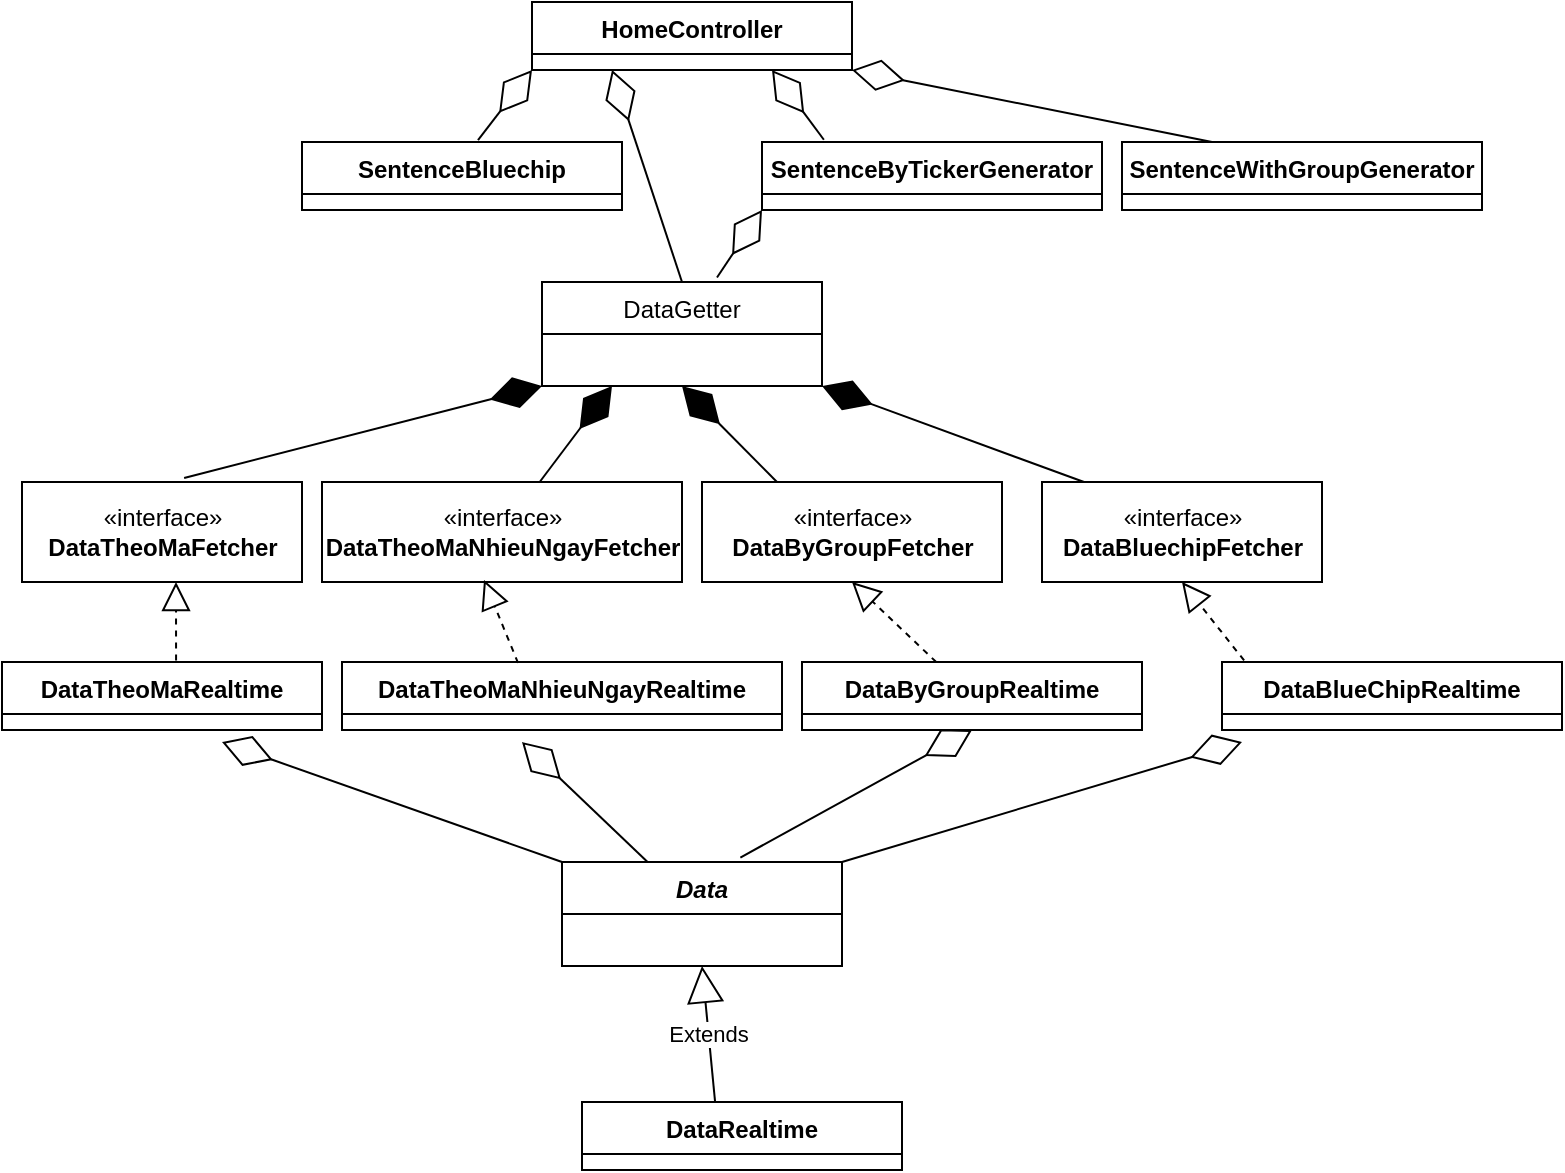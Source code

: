 <mxfile version="14.1.1" type="github">
  <diagram id="wFXlAkj7J1B8MkQOnV6k" name="Page-1">
    <mxGraphModel dx="1022" dy="706" grid="1" gridSize="10" guides="1" tooltips="1" connect="1" arrows="1" fold="1" page="1" pageScale="1" pageWidth="850" pageHeight="1100" math="0" shadow="0">
      <root>
        <mxCell id="0" />
        <mxCell id="1" parent="0" />
        <mxCell id="dCWlFAHHSL4dB9tLSZ9Q-2" value="DataGetter" style="swimlane;fontStyle=0;childLayout=stackLayout;horizontal=1;startSize=26;fillColor=none;horizontalStack=0;resizeParent=1;resizeParentMax=0;resizeLast=0;collapsible=1;marginBottom=0;" parent="1" vertex="1">
          <mxGeometry x="350" y="550" width="140" height="52" as="geometry" />
        </mxCell>
        <mxCell id="dCWlFAHHSL4dB9tLSZ9Q-6" value="«interface»&lt;br&gt;&lt;b&gt;DataTheoMaFetcher&lt;/b&gt;" style="html=1;" parent="1" vertex="1">
          <mxGeometry x="90" y="650" width="140" height="50" as="geometry" />
        </mxCell>
        <mxCell id="dCWlFAHHSL4dB9tLSZ9Q-7" value="«interface»&lt;br&gt;&lt;b&gt;DataTheoMaNhieuNgayFetcher&lt;/b&gt;" style="html=1;" parent="1" vertex="1">
          <mxGeometry x="240" y="650" width="180" height="50" as="geometry" />
        </mxCell>
        <mxCell id="dCWlFAHHSL4dB9tLSZ9Q-8" value="«interface»&lt;br&gt;&lt;b&gt;DataByGroupFetcher&lt;/b&gt;" style="html=1;" parent="1" vertex="1">
          <mxGeometry x="430" y="650" width="150" height="50" as="geometry" />
        </mxCell>
        <mxCell id="dCWlFAHHSL4dB9tLSZ9Q-9" value="«interface»&lt;br&gt;&lt;b&gt;DataBluechipFetcher&lt;br&gt;&lt;/b&gt;" style="html=1;" parent="1" vertex="1">
          <mxGeometry x="600" y="650" width="140" height="50" as="geometry" />
        </mxCell>
        <mxCell id="dCWlFAHHSL4dB9tLSZ9Q-15" value="DataTheoMaRealtime" style="swimlane;fontStyle=1;align=center;verticalAlign=top;childLayout=stackLayout;horizontal=1;startSize=26;horizontalStack=0;resizeParent=1;resizeParentMax=0;resizeLast=0;collapsible=1;marginBottom=0;" parent="1" vertex="1">
          <mxGeometry x="80" y="740" width="160" height="34" as="geometry" />
        </mxCell>
        <mxCell id="dCWlFAHHSL4dB9tLSZ9Q-19" value="DataTheoMaNhieuNgayRealtime" style="swimlane;fontStyle=1;align=center;verticalAlign=top;childLayout=stackLayout;horizontal=1;startSize=26;horizontalStack=0;resizeParent=1;resizeParentMax=0;resizeLast=0;collapsible=1;marginBottom=0;" parent="1" vertex="1">
          <mxGeometry x="250" y="740" width="220" height="34" as="geometry" />
        </mxCell>
        <mxCell id="dCWlFAHHSL4dB9tLSZ9Q-23" value="DataByGroupRealtime" style="swimlane;fontStyle=1;align=center;verticalAlign=top;childLayout=stackLayout;horizontal=1;startSize=26;horizontalStack=0;resizeParent=1;resizeParentMax=0;resizeLast=0;collapsible=1;marginBottom=0;" parent="1" vertex="1">
          <mxGeometry x="480" y="740" width="170" height="34" as="geometry" />
        </mxCell>
        <mxCell id="dCWlFAHHSL4dB9tLSZ9Q-27" value="DataBlueChipRealtime" style="swimlane;fontStyle=1;align=center;verticalAlign=top;childLayout=stackLayout;horizontal=1;startSize=26;horizontalStack=0;resizeParent=1;resizeParentMax=0;resizeLast=0;collapsible=1;marginBottom=0;" parent="1" vertex="1">
          <mxGeometry x="690" y="740" width="170" height="34" as="geometry" />
        </mxCell>
        <mxCell id="dCWlFAHHSL4dB9tLSZ9Q-31" value="" style="endArrow=block;dashed=1;endFill=0;endSize=12;html=1;entryX=0.55;entryY=1;entryDx=0;entryDy=0;entryPerimeter=0;exitX=0.544;exitY=-0.023;exitDx=0;exitDy=0;exitPerimeter=0;" parent="1" source="dCWlFAHHSL4dB9tLSZ9Q-15" target="dCWlFAHHSL4dB9tLSZ9Q-6" edge="1">
          <mxGeometry width="160" relative="1" as="geometry">
            <mxPoint x="130" y="720" as="sourcePoint" />
            <mxPoint x="290" y="720" as="targetPoint" />
          </mxGeometry>
        </mxCell>
        <mxCell id="dCWlFAHHSL4dB9tLSZ9Q-32" value="" style="endArrow=block;dashed=1;endFill=0;endSize=12;html=1;entryX=0.45;entryY=0.98;entryDx=0;entryDy=0;entryPerimeter=0;exitX=0.4;exitY=0.012;exitDx=0;exitDy=0;exitPerimeter=0;" parent="1" source="dCWlFAHHSL4dB9tLSZ9Q-19" target="dCWlFAHHSL4dB9tLSZ9Q-7" edge="1">
          <mxGeometry width="160" relative="1" as="geometry">
            <mxPoint x="177.04" y="748.022" as="sourcePoint" />
            <mxPoint x="177" y="710" as="targetPoint" />
          </mxGeometry>
        </mxCell>
        <mxCell id="dCWlFAHHSL4dB9tLSZ9Q-33" value="" style="endArrow=block;dashed=1;endFill=0;endSize=12;html=1;entryX=0.5;entryY=1;entryDx=0;entryDy=0;" parent="1" source="dCWlFAHHSL4dB9tLSZ9Q-23" target="dCWlFAHHSL4dB9tLSZ9Q-8" edge="1">
          <mxGeometry width="160" relative="1" as="geometry">
            <mxPoint x="348" y="751.032" as="sourcePoint" />
            <mxPoint x="331" y="709" as="targetPoint" />
          </mxGeometry>
        </mxCell>
        <mxCell id="dCWlFAHHSL4dB9tLSZ9Q-34" value="" style="endArrow=block;dashed=1;endFill=0;endSize=12;html=1;entryX=0.5;entryY=1;entryDx=0;entryDy=0;exitX=0.065;exitY=-0.023;exitDx=0;exitDy=0;exitPerimeter=0;" parent="1" source="dCWlFAHHSL4dB9tLSZ9Q-27" target="dCWlFAHHSL4dB9tLSZ9Q-9" edge="1">
          <mxGeometry width="160" relative="1" as="geometry">
            <mxPoint x="543.916" y="750" as="sourcePoint" />
            <mxPoint x="515" y="710" as="targetPoint" />
          </mxGeometry>
        </mxCell>
        <mxCell id="dCWlFAHHSL4dB9tLSZ9Q-35" value="" style="endArrow=diamondThin;endFill=1;endSize=24;html=1;entryX=0;entryY=1;entryDx=0;entryDy=0;exitX=0.579;exitY=-0.04;exitDx=0;exitDy=0;exitPerimeter=0;" parent="1" source="dCWlFAHHSL4dB9tLSZ9Q-6" target="dCWlFAHHSL4dB9tLSZ9Q-2" edge="1">
          <mxGeometry width="160" relative="1" as="geometry">
            <mxPoint x="150" y="620" as="sourcePoint" />
            <mxPoint x="310" y="620" as="targetPoint" />
          </mxGeometry>
        </mxCell>
        <mxCell id="dCWlFAHHSL4dB9tLSZ9Q-36" value="" style="endArrow=diamondThin;endFill=1;endSize=24;html=1;entryX=0.25;entryY=1;entryDx=0;entryDy=0;" parent="1" source="dCWlFAHHSL4dB9tLSZ9Q-7" target="dCWlFAHHSL4dB9tLSZ9Q-2" edge="1">
          <mxGeometry width="160" relative="1" as="geometry">
            <mxPoint x="181.06" y="658" as="sourcePoint" />
            <mxPoint x="370" y="610" as="targetPoint" />
          </mxGeometry>
        </mxCell>
        <mxCell id="dCWlFAHHSL4dB9tLSZ9Q-37" value="" style="endArrow=diamondThin;endFill=1;endSize=24;html=1;entryX=0.5;entryY=1;entryDx=0;entryDy=0;exitX=0.25;exitY=0;exitDx=0;exitDy=0;" parent="1" source="dCWlFAHHSL4dB9tLSZ9Q-8" target="dCWlFAHHSL4dB9tLSZ9Q-2" edge="1">
          <mxGeometry width="160" relative="1" as="geometry">
            <mxPoint x="358.836" y="660" as="sourcePoint" />
            <mxPoint x="395" y="612" as="targetPoint" />
          </mxGeometry>
        </mxCell>
        <mxCell id="dCWlFAHHSL4dB9tLSZ9Q-38" value="" style="endArrow=diamondThin;endFill=1;endSize=24;html=1;exitX=0.15;exitY=0;exitDx=0;exitDy=0;exitPerimeter=0;entryX=1;entryY=1;entryDx=0;entryDy=0;" parent="1" source="dCWlFAHHSL4dB9tLSZ9Q-9" target="dCWlFAHHSL4dB9tLSZ9Q-2" edge="1">
          <mxGeometry width="160" relative="1" as="geometry">
            <mxPoint x="477.5" y="660" as="sourcePoint" />
            <mxPoint x="460" y="610" as="targetPoint" />
          </mxGeometry>
        </mxCell>
        <mxCell id="dCWlFAHHSL4dB9tLSZ9Q-40" value="HomeController" style="swimlane;fontStyle=1;align=center;verticalAlign=top;childLayout=stackLayout;horizontal=1;startSize=26;horizontalStack=0;resizeParent=1;resizeParentMax=0;resizeLast=0;collapsible=1;marginBottom=0;" parent="1" vertex="1">
          <mxGeometry x="345" y="410" width="160" height="34" as="geometry" />
        </mxCell>
        <mxCell id="dCWlFAHHSL4dB9tLSZ9Q-48" value="Data" style="swimlane;fontStyle=3;childLayout=stackLayout;horizontal=1;startSize=26;fillColor=none;horizontalStack=0;resizeParent=1;resizeParentMax=0;resizeLast=0;collapsible=1;marginBottom=0;" parent="1" vertex="1">
          <mxGeometry x="360" y="840" width="140" height="52" as="geometry" />
        </mxCell>
        <mxCell id="dCWlFAHHSL4dB9tLSZ9Q-52" value="DataRealtime" style="swimlane;fontStyle=1;align=center;verticalAlign=top;childLayout=stackLayout;horizontal=1;startSize=26;horizontalStack=0;resizeParent=1;resizeParentMax=0;resizeLast=0;collapsible=1;marginBottom=0;" parent="1" vertex="1">
          <mxGeometry x="370" y="960" width="160" height="34" as="geometry" />
        </mxCell>
        <mxCell id="dCWlFAHHSL4dB9tLSZ9Q-60" value="Extends" style="endArrow=block;endSize=16;endFill=0;html=1;exitX=0.416;exitY=0.001;exitDx=0;exitDy=0;exitPerimeter=0;entryX=0.5;entryY=1;entryDx=0;entryDy=0;" parent="1" source="dCWlFAHHSL4dB9tLSZ9Q-52" target="dCWlFAHHSL4dB9tLSZ9Q-48" edge="1">
          <mxGeometry width="160" relative="1" as="geometry">
            <mxPoint x="215" y="940" as="sourcePoint" />
            <mxPoint x="425" y="920" as="targetPoint" />
          </mxGeometry>
        </mxCell>
        <mxCell id="dCWlFAHHSL4dB9tLSZ9Q-61" value="" style="endArrow=diamondThin;endFill=0;endSize=24;html=1;" parent="1" source="dCWlFAHHSL4dB9tLSZ9Q-48" edge="1">
          <mxGeometry width="160" relative="1" as="geometry">
            <mxPoint x="180" y="920" as="sourcePoint" />
            <mxPoint x="340" y="780" as="targetPoint" />
          </mxGeometry>
        </mxCell>
        <mxCell id="dCWlFAHHSL4dB9tLSZ9Q-62" value="" style="endArrow=diamondThin;endFill=0;endSize=24;html=1;exitX=0;exitY=0;exitDx=0;exitDy=0;exitPerimeter=0;" parent="1" source="dCWlFAHHSL4dB9tLSZ9Q-48" edge="1">
          <mxGeometry width="160" relative="1" as="geometry">
            <mxPoint x="415.087" y="880.0" as="sourcePoint" />
            <mxPoint x="190" y="780" as="targetPoint" />
          </mxGeometry>
        </mxCell>
        <mxCell id="dCWlFAHHSL4dB9tLSZ9Q-63" value="" style="endArrow=diamondThin;endFill=0;endSize=24;html=1;exitX=0.637;exitY=-0.043;exitDx=0;exitDy=0;exitPerimeter=0;entryX=0.5;entryY=1;entryDx=0;entryDy=0;" parent="1" source="dCWlFAHHSL4dB9tLSZ9Q-48" target="dCWlFAHHSL4dB9tLSZ9Q-23" edge="1">
          <mxGeometry width="160" relative="1" as="geometry">
            <mxPoint x="370.0" y="880.0" as="sourcePoint" />
            <mxPoint x="540" y="770" as="targetPoint" />
          </mxGeometry>
        </mxCell>
        <mxCell id="dCWlFAHHSL4dB9tLSZ9Q-64" value="" style="endArrow=diamondThin;endFill=0;endSize=24;html=1;exitX=1;exitY=0;exitDx=0;exitDy=0;" parent="1" source="dCWlFAHHSL4dB9tLSZ9Q-48" edge="1">
          <mxGeometry width="160" relative="1" as="geometry">
            <mxPoint x="500" y="870" as="sourcePoint" />
            <mxPoint x="700" y="780" as="targetPoint" />
          </mxGeometry>
        </mxCell>
        <mxCell id="dCWlFAHHSL4dB9tLSZ9Q-65" value="" style="endArrow=diamondThin;endFill=0;endSize=24;html=1;exitX=0.5;exitY=0;exitDx=0;exitDy=0;entryX=0.25;entryY=1;entryDx=0;entryDy=0;" parent="1" source="dCWlFAHHSL4dB9tLSZ9Q-2" target="dCWlFAHHSL4dB9tLSZ9Q-40" edge="1">
          <mxGeometry width="160" relative="1" as="geometry">
            <mxPoint x="459.18" y="877.764" as="sourcePoint" />
            <mxPoint x="400" y="400" as="targetPoint" />
          </mxGeometry>
        </mxCell>
        <mxCell id="dCWlFAHHSL4dB9tLSZ9Q-66" value="SentenceByTickerGenerator" style="swimlane;fontStyle=1;align=center;verticalAlign=top;childLayout=stackLayout;horizontal=1;startSize=26;horizontalStack=0;resizeParent=1;resizeParentMax=0;resizeLast=0;collapsible=1;marginBottom=0;" parent="1" vertex="1">
          <mxGeometry x="460" y="480" width="170" height="34" as="geometry" />
        </mxCell>
        <mxCell id="dCWlFAHHSL4dB9tLSZ9Q-70" value="SentenceBluechip" style="swimlane;fontStyle=1;align=center;verticalAlign=top;childLayout=stackLayout;horizontal=1;startSize=26;horizontalStack=0;resizeParent=1;resizeParentMax=0;resizeLast=0;collapsible=1;marginBottom=0;" parent="1" vertex="1">
          <mxGeometry x="230" y="480" width="160" height="34" as="geometry" />
        </mxCell>
        <mxCell id="dCWlFAHHSL4dB9tLSZ9Q-74" value="SentenceWithGroupGenerator" style="swimlane;fontStyle=1;align=center;verticalAlign=top;childLayout=stackLayout;horizontal=1;startSize=26;horizontalStack=0;resizeParent=1;resizeParentMax=0;resizeLast=0;collapsible=1;marginBottom=0;" parent="1" vertex="1">
          <mxGeometry x="640" y="480" width="180" height="34" as="geometry" />
        </mxCell>
        <mxCell id="dCWlFAHHSL4dB9tLSZ9Q-78" value="" style="endArrow=diamondThin;endFill=0;endSize=24;html=1;exitX=0.55;exitY=-0.026;exitDx=0;exitDy=0;exitPerimeter=0;entryX=0;entryY=1;entryDx=0;entryDy=0;" parent="1" source="dCWlFAHHSL4dB9tLSZ9Q-70" target="dCWlFAHHSL4dB9tLSZ9Q-40" edge="1">
          <mxGeometry width="160" relative="1" as="geometry">
            <mxPoint x="440.0" y="630" as="sourcePoint" />
            <mxPoint x="360" y="370" as="targetPoint" />
          </mxGeometry>
        </mxCell>
        <mxCell id="dCWlFAHHSL4dB9tLSZ9Q-79" value="" style="endArrow=diamondThin;endFill=0;endSize=24;html=1;entryX=0.75;entryY=1;entryDx=0;entryDy=0;exitX=0.182;exitY=-0.033;exitDx=0;exitDy=0;exitPerimeter=0;" parent="1" source="dCWlFAHHSL4dB9tLSZ9Q-66" target="dCWlFAHHSL4dB9tLSZ9Q-40" edge="1">
          <mxGeometry width="160" relative="1" as="geometry">
            <mxPoint x="268.0" y="467.764" as="sourcePoint" />
            <mxPoint x="458.0" y="391.768" as="targetPoint" />
          </mxGeometry>
        </mxCell>
        <mxCell id="dCWlFAHHSL4dB9tLSZ9Q-80" value="" style="endArrow=diamondThin;endFill=0;endSize=24;html=1;entryX=1;entryY=1;entryDx=0;entryDy=0;exitX=0.25;exitY=0;exitDx=0;exitDy=0;" parent="1" source="dCWlFAHHSL4dB9tLSZ9Q-74" target="dCWlFAHHSL4dB9tLSZ9Q-40" edge="1">
          <mxGeometry width="160" relative="1" as="geometry">
            <mxPoint x="520.94" y="477.162" as="sourcePoint" />
            <mxPoint x="510.0" y="383.994" as="targetPoint" />
          </mxGeometry>
        </mxCell>
        <mxCell id="dCWlFAHHSL4dB9tLSZ9Q-83" value="" style="endArrow=diamondThin;endFill=0;endSize=24;html=1;entryX=0;entryY=1;entryDx=0;entryDy=0;exitX=0.625;exitY=-0.043;exitDx=0;exitDy=0;exitPerimeter=0;" parent="1" source="dCWlFAHHSL4dB9tLSZ9Q-2" target="dCWlFAHHSL4dB9tLSZ9Q-66" edge="1">
          <mxGeometry width="160" relative="1" as="geometry">
            <mxPoint x="385.06" y="561.3" as="sourcePoint" />
            <mxPoint x="470.34" y="491.17" as="targetPoint" />
          </mxGeometry>
        </mxCell>
      </root>
    </mxGraphModel>
  </diagram>
</mxfile>
